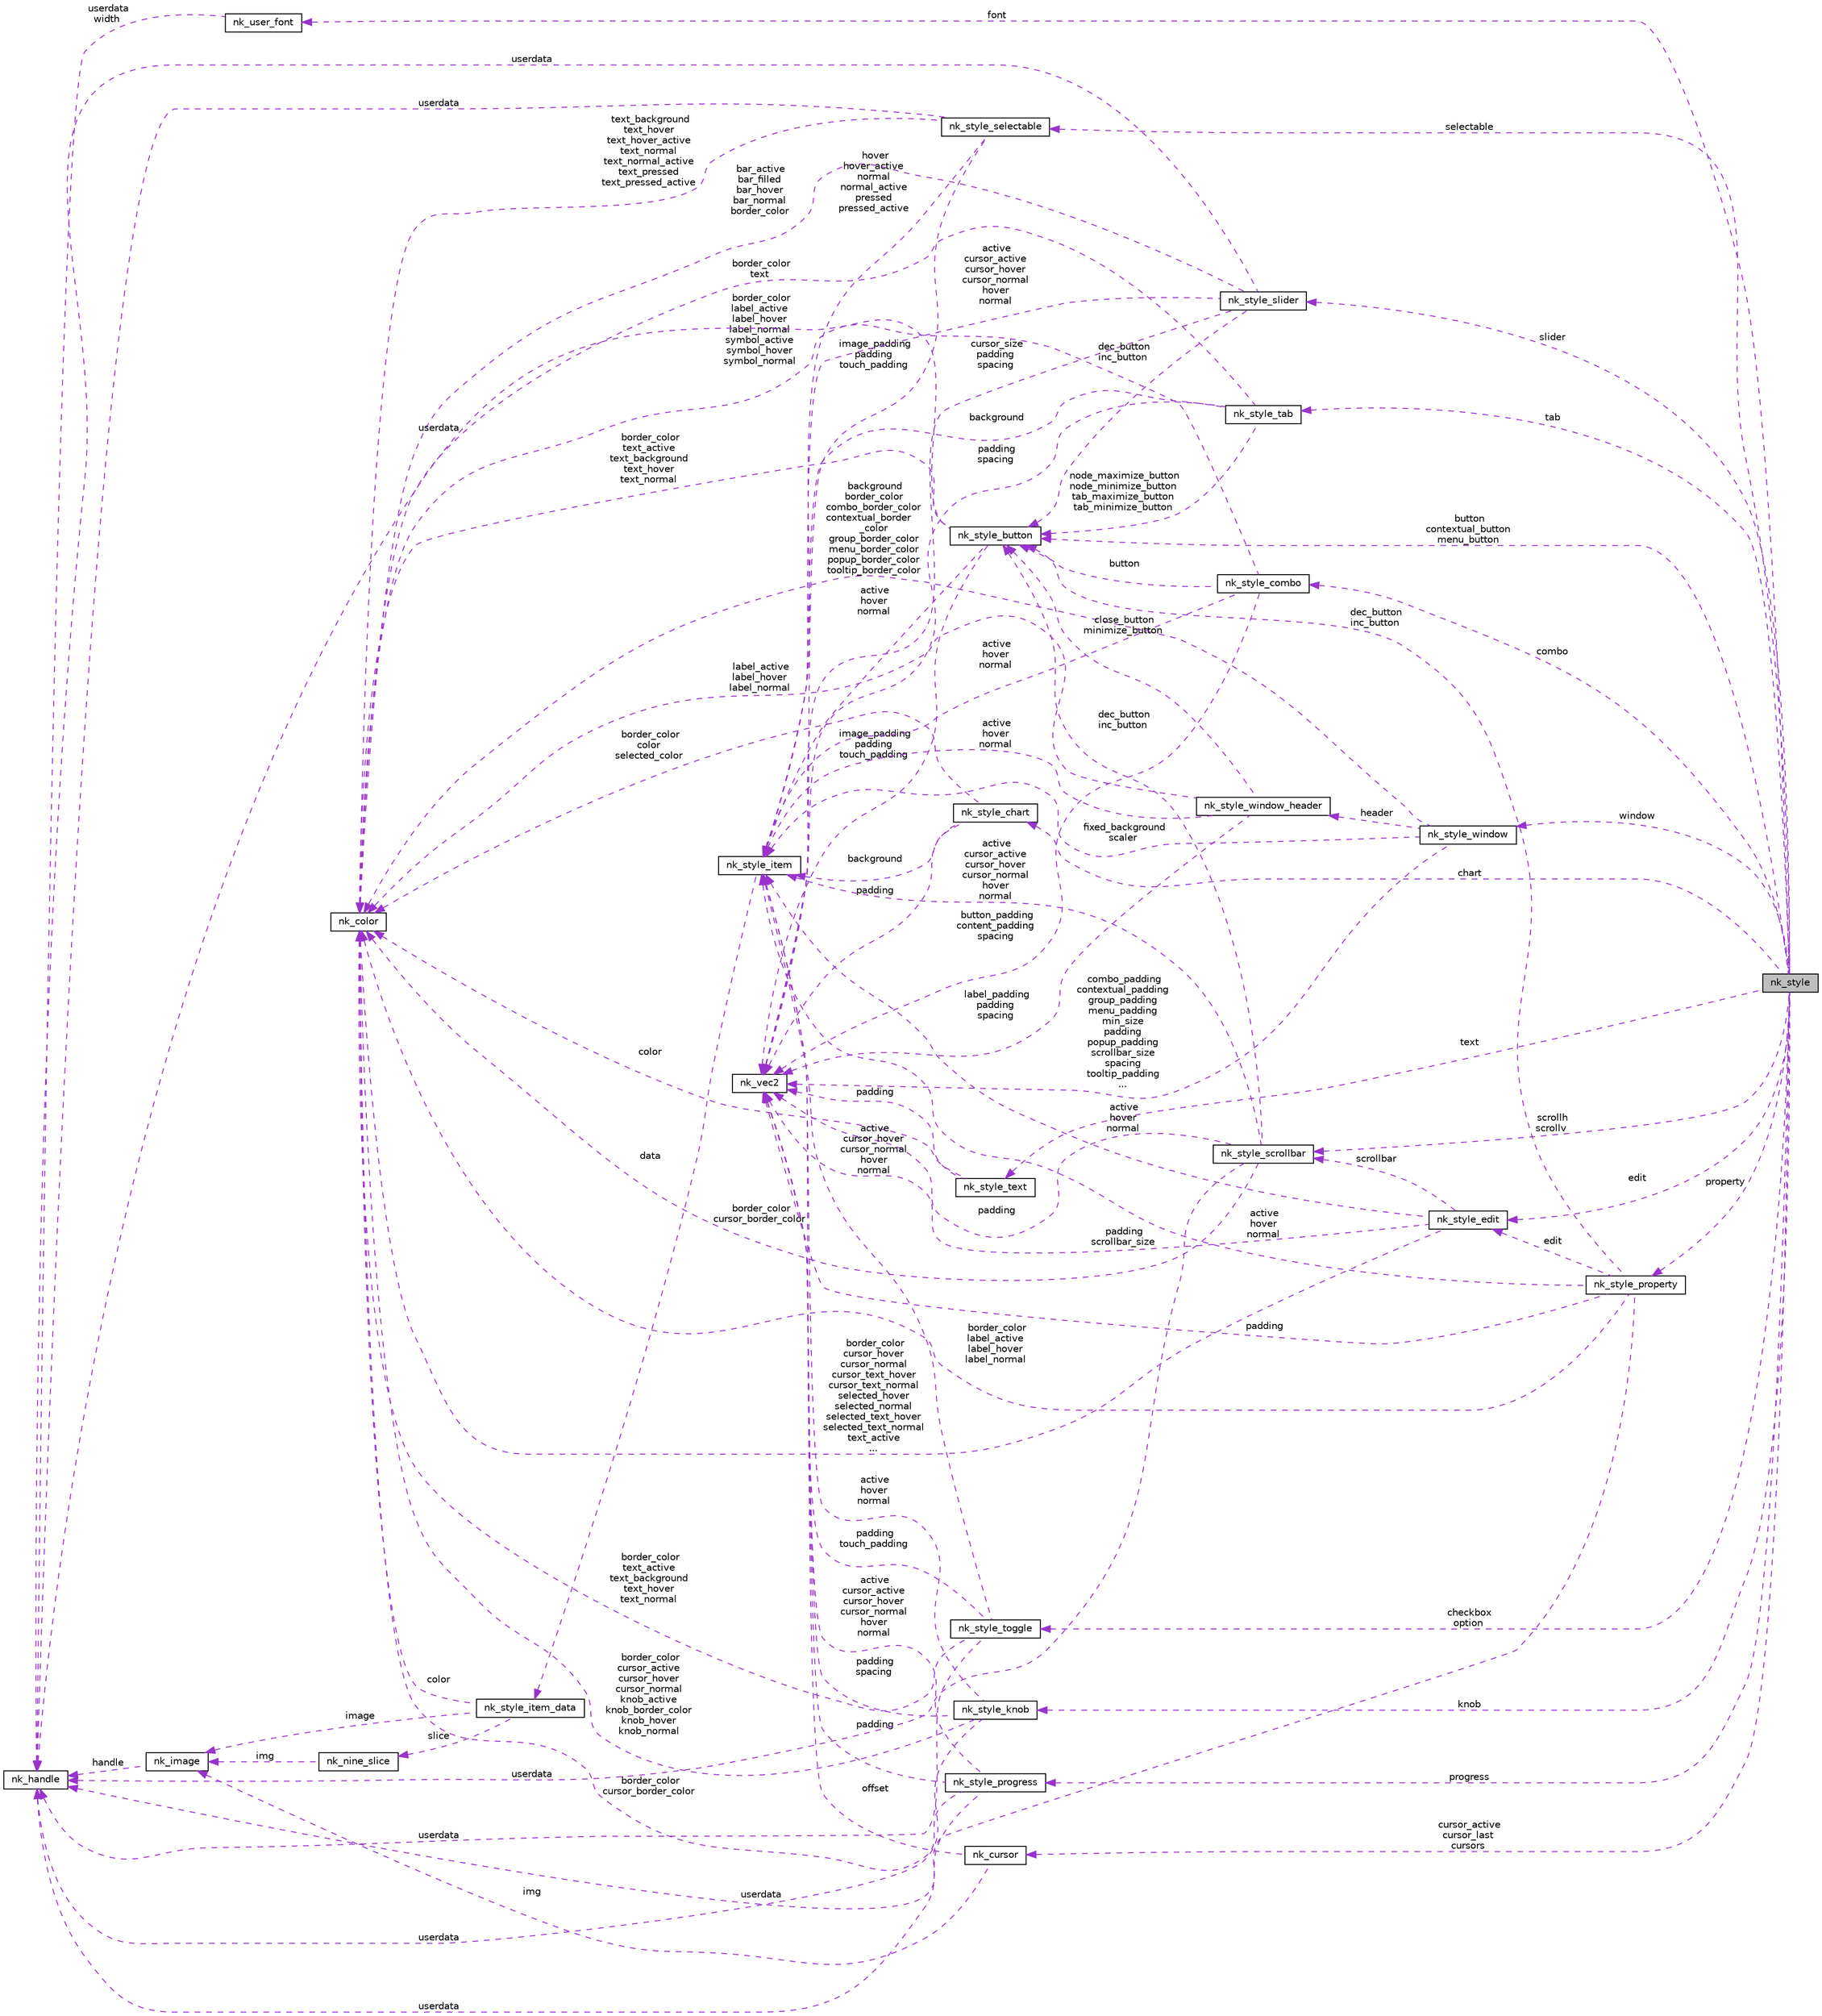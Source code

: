 digraph "nk_style"
{
 // LATEX_PDF_SIZE
  edge [fontname="Helvetica",fontsize="10",labelfontname="Helvetica",labelfontsize="10"];
  node [fontname="Helvetica",fontsize="10",shape=record];
  rankdir="LR";
  Node1 [label="nk_style",height=0.2,width=0.4,color="black", fillcolor="grey75", style="filled", fontcolor="black",tooltip=" "];
  Node2 -> Node1 [dir="back",color="darkorchid3",fontsize="10",style="dashed",label=" text" ,fontname="Helvetica"];
  Node2 [label="nk_style_text",height=0.2,width=0.4,color="black", fillcolor="white", style="filled",URL="$structnk__style__text.html",tooltip=" "];
  Node3 -> Node2 [dir="back",color="darkorchid3",fontsize="10",style="dashed",label=" color" ,fontname="Helvetica"];
  Node3 [label="nk_color",height=0.2,width=0.4,color="black", fillcolor="white", style="filled",URL="$structnk__color.html",tooltip=" "];
  Node4 -> Node2 [dir="back",color="darkorchid3",fontsize="10",style="dashed",label=" padding" ,fontname="Helvetica"];
  Node4 [label="nk_vec2",height=0.2,width=0.4,color="black", fillcolor="white", style="filled",URL="$structnk__vec2.html",tooltip=" "];
  Node5 -> Node1 [dir="back",color="darkorchid3",fontsize="10",style="dashed",label=" selectable" ,fontname="Helvetica"];
  Node5 [label="nk_style_selectable",height=0.2,width=0.4,color="black", fillcolor="white", style="filled",URL="$structnk__style__selectable.html",tooltip=" "];
  Node6 -> Node5 [dir="back",color="darkorchid3",fontsize="10",style="dashed",label=" hover\nhover_active\nnormal\nnormal_active\npressed\npressed_active" ,fontname="Helvetica"];
  Node6 [label="nk_style_item",height=0.2,width=0.4,color="black", fillcolor="white", style="filled",URL="$structnk__style__item.html",tooltip=" "];
  Node7 -> Node6 [dir="back",color="darkorchid3",fontsize="10",style="dashed",label=" data" ,fontname="Helvetica"];
  Node7 [label="nk_style_item_data",height=0.2,width=0.4,color="black", fillcolor="white", style="filled",URL="$unionnk__style__item__data.html",tooltip=" "];
  Node3 -> Node7 [dir="back",color="darkorchid3",fontsize="10",style="dashed",label=" color" ,fontname="Helvetica"];
  Node8 -> Node7 [dir="back",color="darkorchid3",fontsize="10",style="dashed",label=" image" ,fontname="Helvetica"];
  Node8 [label="nk_image",height=0.2,width=0.4,color="black", fillcolor="white", style="filled",URL="$structnk__image.html",tooltip=" "];
  Node9 -> Node8 [dir="back",color="darkorchid3",fontsize="10",style="dashed",label=" handle" ,fontname="Helvetica"];
  Node9 [label="nk_handle",height=0.2,width=0.4,color="black", fillcolor="white", style="filled",URL="$unionnk__handle.html",tooltip=" "];
  Node10 -> Node7 [dir="back",color="darkorchid3",fontsize="10",style="dashed",label=" slice" ,fontname="Helvetica"];
  Node10 [label="nk_nine_slice",height=0.2,width=0.4,color="black", fillcolor="white", style="filled",URL="$structnk__nine__slice.html",tooltip=" "];
  Node8 -> Node10 [dir="back",color="darkorchid3",fontsize="10",style="dashed",label=" img" ,fontname="Helvetica"];
  Node3 -> Node5 [dir="back",color="darkorchid3",fontsize="10",style="dashed",label=" text_background\ntext_hover\ntext_hover_active\ntext_normal\ntext_normal_active\ntext_pressed\ntext_pressed_active" ,fontname="Helvetica"];
  Node4 -> Node5 [dir="back",color="darkorchid3",fontsize="10",style="dashed",label=" image_padding\npadding\ntouch_padding" ,fontname="Helvetica"];
  Node9 -> Node5 [dir="back",color="darkorchid3",fontsize="10",style="dashed",label=" userdata" ,fontname="Helvetica"];
  Node11 -> Node1 [dir="back",color="darkorchid3",fontsize="10",style="dashed",label=" cursor_active\ncursor_last\ncursors" ,fontname="Helvetica"];
  Node11 [label="nk_cursor",height=0.2,width=0.4,color="black", fillcolor="white", style="filled",URL="$structnk__cursor.html",tooltip=" "];
  Node8 -> Node11 [dir="back",color="darkorchid3",fontsize="10",style="dashed",label=" img" ,fontname="Helvetica"];
  Node4 -> Node11 [dir="back",color="darkorchid3",fontsize="10",style="dashed",label=" offset" ,fontname="Helvetica"];
  Node12 -> Node1 [dir="back",color="darkorchid3",fontsize="10",style="dashed",label=" property" ,fontname="Helvetica"];
  Node12 [label="nk_style_property",height=0.2,width=0.4,color="black", fillcolor="white", style="filled",URL="$structnk__style__property.html",tooltip=" "];
  Node6 -> Node12 [dir="back",color="darkorchid3",fontsize="10",style="dashed",label=" active\nhover\nnormal" ,fontname="Helvetica"];
  Node3 -> Node12 [dir="back",color="darkorchid3",fontsize="10",style="dashed",label=" border_color\nlabel_active\nlabel_hover\nlabel_normal" ,fontname="Helvetica"];
  Node13 -> Node12 [dir="back",color="darkorchid3",fontsize="10",style="dashed",label=" dec_button\ninc_button" ,fontname="Helvetica"];
  Node13 [label="nk_style_button",height=0.2,width=0.4,color="black", fillcolor="white", style="filled",URL="$structnk__style__button.html",tooltip=" "];
  Node6 -> Node13 [dir="back",color="darkorchid3",fontsize="10",style="dashed",label=" active\nhover\nnormal" ,fontname="Helvetica"];
  Node3 -> Node13 [dir="back",color="darkorchid3",fontsize="10",style="dashed",label=" border_color\ntext_active\ntext_background\ntext_hover\ntext_normal" ,fontname="Helvetica"];
  Node4 -> Node13 [dir="back",color="darkorchid3",fontsize="10",style="dashed",label=" image_padding\npadding\ntouch_padding" ,fontname="Helvetica"];
  Node9 -> Node13 [dir="back",color="darkorchid3",fontsize="10",style="dashed",label=" userdata" ,fontname="Helvetica"];
  Node4 -> Node12 [dir="back",color="darkorchid3",fontsize="10",style="dashed",label=" padding" ,fontname="Helvetica"];
  Node14 -> Node12 [dir="back",color="darkorchid3",fontsize="10",style="dashed",label=" edit" ,fontname="Helvetica"];
  Node14 [label="nk_style_edit",height=0.2,width=0.4,color="black", fillcolor="white", style="filled",URL="$structnk__style__edit.html",tooltip=" "];
  Node6 -> Node14 [dir="back",color="darkorchid3",fontsize="10",style="dashed",label=" active\nhover\nnormal" ,fontname="Helvetica"];
  Node3 -> Node14 [dir="back",color="darkorchid3",fontsize="10",style="dashed",label=" border_color\ncursor_hover\ncursor_normal\ncursor_text_hover\ncursor_text_normal\nselected_hover\nselected_normal\nselected_text_hover\nselected_text_normal\ntext_active\n..." ,fontname="Helvetica"];
  Node4 -> Node14 [dir="back",color="darkorchid3",fontsize="10",style="dashed",label=" padding\nscrollbar_size" ,fontname="Helvetica"];
  Node15 -> Node14 [dir="back",color="darkorchid3",fontsize="10",style="dashed",label=" scrollbar" ,fontname="Helvetica"];
  Node15 [label="nk_style_scrollbar",height=0.2,width=0.4,color="black", fillcolor="white", style="filled",URL="$structnk__style__scrollbar.html",tooltip=" "];
  Node6 -> Node15 [dir="back",color="darkorchid3",fontsize="10",style="dashed",label=" active\ncursor_active\ncursor_hover\ncursor_normal\nhover\nnormal" ,fontname="Helvetica"];
  Node3 -> Node15 [dir="back",color="darkorchid3",fontsize="10",style="dashed",label=" border_color\ncursor_border_color" ,fontname="Helvetica"];
  Node13 -> Node15 [dir="back",color="darkorchid3",fontsize="10",style="dashed",label=" dec_button\ninc_button" ,fontname="Helvetica"];
  Node4 -> Node15 [dir="back",color="darkorchid3",fontsize="10",style="dashed",label=" padding" ,fontname="Helvetica"];
  Node9 -> Node15 [dir="back",color="darkorchid3",fontsize="10",style="dashed",label=" userdata" ,fontname="Helvetica"];
  Node9 -> Node12 [dir="back",color="darkorchid3",fontsize="10",style="dashed",label=" userdata" ,fontname="Helvetica"];
  Node16 -> Node1 [dir="back",color="darkorchid3",fontsize="10",style="dashed",label=" font" ,fontname="Helvetica"];
  Node16 [label="nk_user_font",height=0.2,width=0.4,color="black", fillcolor="white", style="filled",URL="$structnk__user__font.html",tooltip=" "];
  Node9 -> Node16 [dir="back",color="darkorchid3",fontsize="10",style="dashed",label=" userdata\nwidth" ,fontname="Helvetica"];
  Node17 -> Node1 [dir="back",color="darkorchid3",fontsize="10",style="dashed",label=" tab" ,fontname="Helvetica"];
  Node17 [label="nk_style_tab",height=0.2,width=0.4,color="black", fillcolor="white", style="filled",URL="$structnk__style__tab.html",tooltip=" "];
  Node6 -> Node17 [dir="back",color="darkorchid3",fontsize="10",style="dashed",label=" background" ,fontname="Helvetica"];
  Node3 -> Node17 [dir="back",color="darkorchid3",fontsize="10",style="dashed",label=" border_color\ntext" ,fontname="Helvetica"];
  Node13 -> Node17 [dir="back",color="darkorchid3",fontsize="10",style="dashed",label=" node_maximize_button\nnode_minimize_button\ntab_maximize_button\ntab_minimize_button" ,fontname="Helvetica"];
  Node4 -> Node17 [dir="back",color="darkorchid3",fontsize="10",style="dashed",label=" padding\nspacing" ,fontname="Helvetica"];
  Node18 -> Node1 [dir="back",color="darkorchid3",fontsize="10",style="dashed",label=" progress" ,fontname="Helvetica"];
  Node18 [label="nk_style_progress",height=0.2,width=0.4,color="black", fillcolor="white", style="filled",URL="$structnk__style__progress.html",tooltip=" "];
  Node6 -> Node18 [dir="back",color="darkorchid3",fontsize="10",style="dashed",label=" active\ncursor_active\ncursor_hover\ncursor_normal\nhover\nnormal" ,fontname="Helvetica"];
  Node3 -> Node18 [dir="back",color="darkorchid3",fontsize="10",style="dashed",label=" border_color\ncursor_border_color" ,fontname="Helvetica"];
  Node4 -> Node18 [dir="back",color="darkorchid3",fontsize="10",style="dashed",label=" padding" ,fontname="Helvetica"];
  Node9 -> Node18 [dir="back",color="darkorchid3",fontsize="10",style="dashed",label=" userdata" ,fontname="Helvetica"];
  Node13 -> Node1 [dir="back",color="darkorchid3",fontsize="10",style="dashed",label=" button\ncontextual_button\nmenu_button" ,fontname="Helvetica"];
  Node19 -> Node1 [dir="back",color="darkorchid3",fontsize="10",style="dashed",label=" combo" ,fontname="Helvetica"];
  Node19 [label="nk_style_combo",height=0.2,width=0.4,color="black", fillcolor="white", style="filled",URL="$structnk__style__combo.html",tooltip=" "];
  Node6 -> Node19 [dir="back",color="darkorchid3",fontsize="10",style="dashed",label=" active\nhover\nnormal" ,fontname="Helvetica"];
  Node3 -> Node19 [dir="back",color="darkorchid3",fontsize="10",style="dashed",label=" border_color\nlabel_active\nlabel_hover\nlabel_normal\nsymbol_active\nsymbol_hover\nsymbol_normal" ,fontname="Helvetica"];
  Node13 -> Node19 [dir="back",color="darkorchid3",fontsize="10",style="dashed",label=" button" ,fontname="Helvetica"];
  Node4 -> Node19 [dir="back",color="darkorchid3",fontsize="10",style="dashed",label=" button_padding\ncontent_padding\nspacing" ,fontname="Helvetica"];
  Node20 -> Node1 [dir="back",color="darkorchid3",fontsize="10",style="dashed",label=" knob" ,fontname="Helvetica"];
  Node20 [label="nk_style_knob",height=0.2,width=0.4,color="black", fillcolor="white", style="filled",URL="$structnk__style__knob.html",tooltip=" "];
  Node6 -> Node20 [dir="back",color="darkorchid3",fontsize="10",style="dashed",label=" active\nhover\nnormal" ,fontname="Helvetica"];
  Node3 -> Node20 [dir="back",color="darkorchid3",fontsize="10",style="dashed",label=" border_color\ncursor_active\ncursor_hover\ncursor_normal\nknob_active\nknob_border_color\nknob_hover\nknob_normal" ,fontname="Helvetica"];
  Node4 -> Node20 [dir="back",color="darkorchid3",fontsize="10",style="dashed",label=" padding\nspacing" ,fontname="Helvetica"];
  Node9 -> Node20 [dir="back",color="darkorchid3",fontsize="10",style="dashed",label=" userdata" ,fontname="Helvetica"];
  Node14 -> Node1 [dir="back",color="darkorchid3",fontsize="10",style="dashed",label=" edit" ,fontname="Helvetica"];
  Node21 -> Node1 [dir="back",color="darkorchid3",fontsize="10",style="dashed",label=" checkbox\noption" ,fontname="Helvetica"];
  Node21 [label="nk_style_toggle",height=0.2,width=0.4,color="black", fillcolor="white", style="filled",URL="$structnk__style__toggle.html",tooltip=" "];
  Node6 -> Node21 [dir="back",color="darkorchid3",fontsize="10",style="dashed",label=" active\ncursor_hover\ncursor_normal\nhover\nnormal" ,fontname="Helvetica"];
  Node3 -> Node21 [dir="back",color="darkorchid3",fontsize="10",style="dashed",label=" border_color\ntext_active\ntext_background\ntext_hover\ntext_normal" ,fontname="Helvetica"];
  Node4 -> Node21 [dir="back",color="darkorchid3",fontsize="10",style="dashed",label=" padding\ntouch_padding" ,fontname="Helvetica"];
  Node9 -> Node21 [dir="back",color="darkorchid3",fontsize="10",style="dashed",label=" userdata" ,fontname="Helvetica"];
  Node22 -> Node1 [dir="back",color="darkorchid3",fontsize="10",style="dashed",label=" window" ,fontname="Helvetica"];
  Node22 [label="nk_style_window",height=0.2,width=0.4,color="black", fillcolor="white", style="filled",URL="$structnk__style__window.html",tooltip=" "];
  Node6 -> Node22 [dir="back",color="darkorchid3",fontsize="10",style="dashed",label=" fixed_background\nscaler" ,fontname="Helvetica"];
  Node3 -> Node22 [dir="back",color="darkorchid3",fontsize="10",style="dashed",label=" background\nborder_color\ncombo_border_color\ncontextual_border\l_color\ngroup_border_color\nmenu_border_color\npopup_border_color\ntooltip_border_color" ,fontname="Helvetica"];
  Node23 -> Node22 [dir="back",color="darkorchid3",fontsize="10",style="dashed",label=" header" ,fontname="Helvetica"];
  Node23 [label="nk_style_window_header",height=0.2,width=0.4,color="black", fillcolor="white", style="filled",URL="$structnk__style__window__header.html",tooltip=" "];
  Node6 -> Node23 [dir="back",color="darkorchid3",fontsize="10",style="dashed",label=" active\nhover\nnormal" ,fontname="Helvetica"];
  Node3 -> Node23 [dir="back",color="darkorchid3",fontsize="10",style="dashed",label=" label_active\nlabel_hover\nlabel_normal" ,fontname="Helvetica"];
  Node13 -> Node23 [dir="back",color="darkorchid3",fontsize="10",style="dashed",label=" close_button\nminimize_button" ,fontname="Helvetica"];
  Node4 -> Node23 [dir="back",color="darkorchid3",fontsize="10",style="dashed",label=" label_padding\npadding\nspacing" ,fontname="Helvetica"];
  Node4 -> Node22 [dir="back",color="darkorchid3",fontsize="10",style="dashed",label=" combo_padding\ncontextual_padding\ngroup_padding\nmenu_padding\nmin_size\npadding\npopup_padding\nscrollbar_size\nspacing\ntooltip_padding\n..." ,fontname="Helvetica"];
  Node24 -> Node1 [dir="back",color="darkorchid3",fontsize="10",style="dashed",label=" slider" ,fontname="Helvetica"];
  Node24 [label="nk_style_slider",height=0.2,width=0.4,color="black", fillcolor="white", style="filled",URL="$structnk__style__slider.html",tooltip=" "];
  Node6 -> Node24 [dir="back",color="darkorchid3",fontsize="10",style="dashed",label=" active\ncursor_active\ncursor_hover\ncursor_normal\nhover\nnormal" ,fontname="Helvetica"];
  Node3 -> Node24 [dir="back",color="darkorchid3",fontsize="10",style="dashed",label=" bar_active\nbar_filled\nbar_hover\nbar_normal\nborder_color" ,fontname="Helvetica"];
  Node13 -> Node24 [dir="back",color="darkorchid3",fontsize="10",style="dashed",label=" dec_button\ninc_button" ,fontname="Helvetica"];
  Node4 -> Node24 [dir="back",color="darkorchid3",fontsize="10",style="dashed",label=" cursor_size\npadding\nspacing" ,fontname="Helvetica"];
  Node9 -> Node24 [dir="back",color="darkorchid3",fontsize="10",style="dashed",label=" userdata" ,fontname="Helvetica"];
  Node25 -> Node1 [dir="back",color="darkorchid3",fontsize="10",style="dashed",label=" chart" ,fontname="Helvetica"];
  Node25 [label="nk_style_chart",height=0.2,width=0.4,color="black", fillcolor="white", style="filled",URL="$structnk__style__chart.html",tooltip=" "];
  Node6 -> Node25 [dir="back",color="darkorchid3",fontsize="10",style="dashed",label=" background" ,fontname="Helvetica"];
  Node3 -> Node25 [dir="back",color="darkorchid3",fontsize="10",style="dashed",label=" border_color\ncolor\nselected_color" ,fontname="Helvetica"];
  Node4 -> Node25 [dir="back",color="darkorchid3",fontsize="10",style="dashed",label=" padding" ,fontname="Helvetica"];
  Node15 -> Node1 [dir="back",color="darkorchid3",fontsize="10",style="dashed",label=" scrollh\nscrollv" ,fontname="Helvetica"];
}
